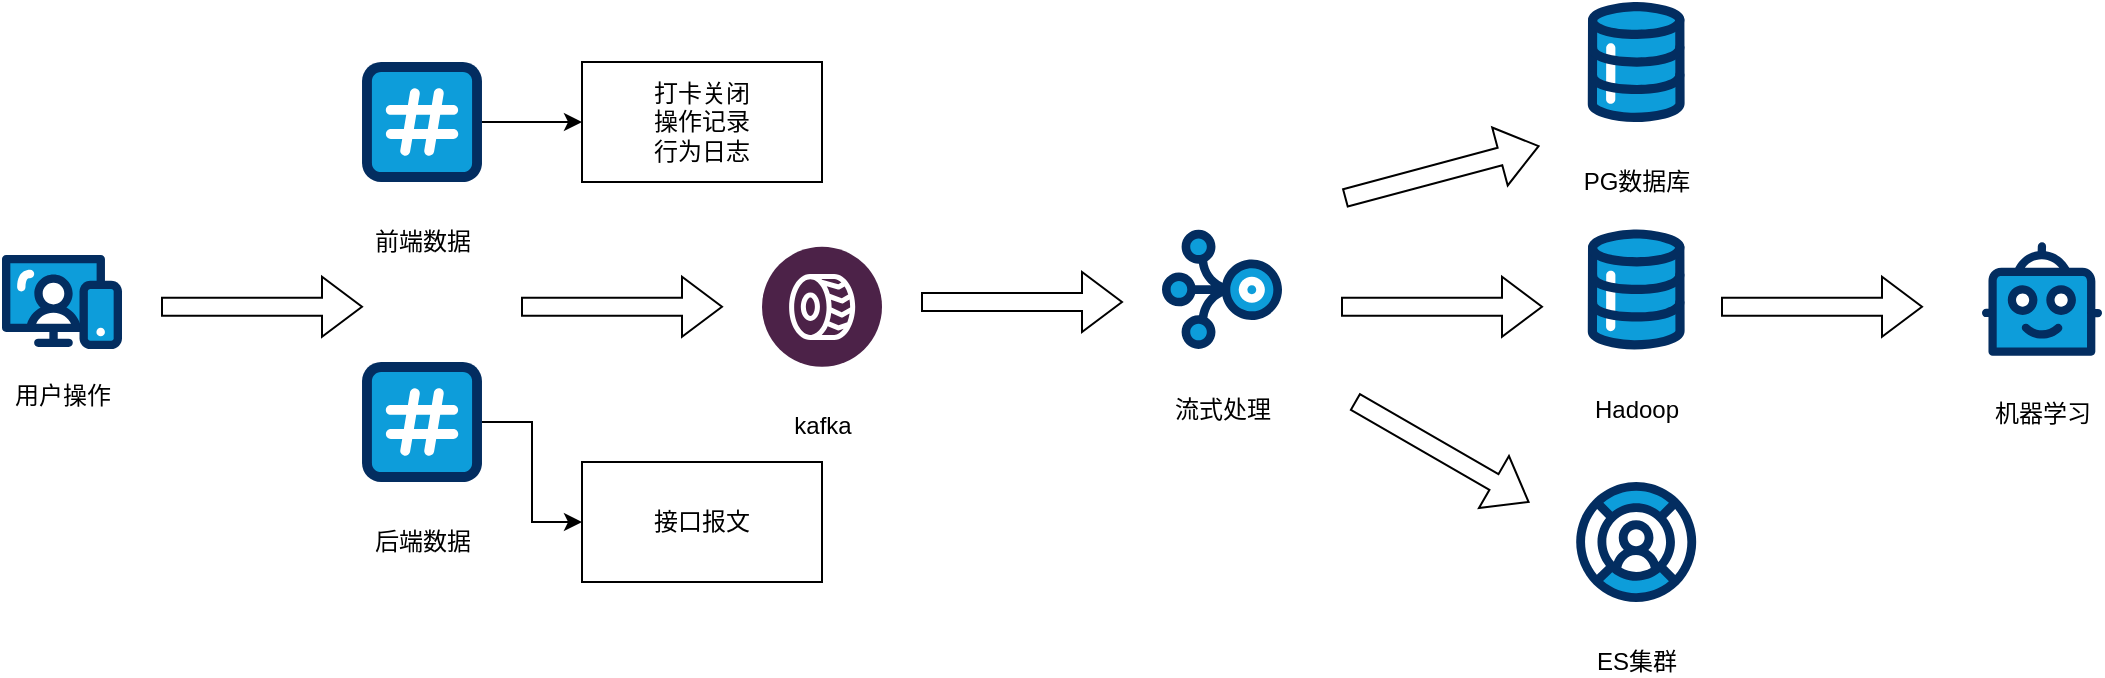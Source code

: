 <mxfile version="24.4.3" type="github">
  <diagram name="Page-1" id="XiEJCUWeXeQEktwUtwR5">
    <mxGraphModel dx="2537" dy="944" grid="1" gridSize="10" guides="1" tooltips="1" connect="1" arrows="1" fold="1" page="1" pageScale="1" pageWidth="850" pageHeight="1100" math="0" shadow="0">
      <root>
        <mxCell id="0" />
        <mxCell id="1" parent="0" />
        <mxCell id="RLeRC0V33BxJo2-axMRS-2" value="用户操作" style="verticalLabelPosition=bottom;aspect=fixed;html=1;shape=mxgraph.salesforce.web;" vertex="1" parent="1">
          <mxGeometry x="-260" y="686.3" width="60" height="47.4" as="geometry" />
        </mxCell>
        <mxCell id="RLeRC0V33BxJo2-axMRS-3" value="PG数据库" style="verticalLabelPosition=bottom;aspect=fixed;html=1;shape=mxgraph.salesforce.data;" vertex="1" parent="1">
          <mxGeometry x="532.8" y="560" width="48.6" height="60" as="geometry" />
        </mxCell>
        <mxCell id="RLeRC0V33BxJo2-axMRS-4" value="机器学习" style="verticalLabelPosition=bottom;aspect=fixed;html=1;shape=mxgraph.salesforce.bots;" vertex="1" parent="1">
          <mxGeometry x="730" y="680" width="60" height="57" as="geometry" />
        </mxCell>
        <mxCell id="RLeRC0V33BxJo2-axMRS-5" value="流式处理" style="verticalLabelPosition=bottom;aspect=fixed;html=1;shape=mxgraph.salesforce.stream;" vertex="1" parent="1">
          <mxGeometry x="320" y="673.7" width="60" height="60" as="geometry" />
        </mxCell>
        <mxCell id="RLeRC0V33BxJo2-axMRS-6" value="Hadoop" style="verticalLabelPosition=bottom;aspect=fixed;html=1;shape=mxgraph.salesforce.data;" vertex="1" parent="1">
          <mxGeometry x="532.8" y="673.7" width="48.6" height="60" as="geometry" />
        </mxCell>
        <mxCell id="RLeRC0V33BxJo2-axMRS-12" value="ES集群" style="verticalLabelPosition=bottom;aspect=fixed;html=1;shape=mxgraph.salesforce.segments;" vertex="1" parent="1">
          <mxGeometry x="527.1" y="800" width="60" height="60" as="geometry" />
        </mxCell>
        <mxCell id="RLeRC0V33BxJo2-axMRS-13" value="" style="shape=singleArrow;whiteSpace=wrap;html=1;rotation=-15;" vertex="1" parent="1">
          <mxGeometry x="410" y="630" width="100" height="30" as="geometry" />
        </mxCell>
        <mxCell id="RLeRC0V33BxJo2-axMRS-14" value="" style="shape=singleArrow;whiteSpace=wrap;html=1;" vertex="1" parent="1">
          <mxGeometry x="410" y="697.4" width="100" height="30" as="geometry" />
        </mxCell>
        <mxCell id="RLeRC0V33BxJo2-axMRS-15" value="" style="shape=singleArrow;whiteSpace=wrap;html=1;rotation=30;" vertex="1" parent="1">
          <mxGeometry x="410" y="770" width="100" height="30" as="geometry" />
        </mxCell>
        <mxCell id="RLeRC0V33BxJo2-axMRS-16" value="" style="shape=singleArrow;whiteSpace=wrap;html=1;" vertex="1" parent="1">
          <mxGeometry x="600" y="697.4" width="100" height="30" as="geometry" />
        </mxCell>
        <mxCell id="RLeRC0V33BxJo2-axMRS-18" value="" style="shape=singleArrow;whiteSpace=wrap;html=1;" vertex="1" parent="1">
          <mxGeometry x="-180" y="697.4" width="100" height="30" as="geometry" />
        </mxCell>
        <mxCell id="RLeRC0V33BxJo2-axMRS-25" value="" style="edgeStyle=orthogonalEdgeStyle;rounded=0;orthogonalLoop=1;jettySize=auto;html=1;" edge="1" parent="1" source="RLeRC0V33BxJo2-axMRS-19" target="RLeRC0V33BxJo2-axMRS-24">
          <mxGeometry relative="1" as="geometry" />
        </mxCell>
        <mxCell id="RLeRC0V33BxJo2-axMRS-19" value="前端数据" style="verticalLabelPosition=bottom;aspect=fixed;html=1;shape=mxgraph.salesforce.channels;" vertex="1" parent="1">
          <mxGeometry x="-80" y="590" width="60" height="60" as="geometry" />
        </mxCell>
        <mxCell id="RLeRC0V33BxJo2-axMRS-27" value="" style="edgeStyle=orthogonalEdgeStyle;rounded=0;orthogonalLoop=1;jettySize=auto;html=1;" edge="1" parent="1" source="RLeRC0V33BxJo2-axMRS-20" target="RLeRC0V33BxJo2-axMRS-26">
          <mxGeometry relative="1" as="geometry" />
        </mxCell>
        <mxCell id="RLeRC0V33BxJo2-axMRS-20" value="后端数据" style="verticalLabelPosition=bottom;aspect=fixed;html=1;shape=mxgraph.salesforce.channels;" vertex="1" parent="1">
          <mxGeometry x="-80" y="740" width="60" height="60" as="geometry" />
        </mxCell>
        <mxCell id="RLeRC0V33BxJo2-axMRS-21" value="kafka" style="verticalLabelPosition=bottom;aspect=fixed;html=1;shape=mxgraph.salesforce.automotive2;" vertex="1" parent="1">
          <mxGeometry x="120" y="682.4" width="60" height="60" as="geometry" />
        </mxCell>
        <mxCell id="RLeRC0V33BxJo2-axMRS-22" value="" style="shape=singleArrow;whiteSpace=wrap;html=1;" vertex="1" parent="1">
          <mxGeometry x="200" y="695.0" width="100" height="30" as="geometry" />
        </mxCell>
        <mxCell id="RLeRC0V33BxJo2-axMRS-23" value="" style="shape=singleArrow;whiteSpace=wrap;html=1;" vertex="1" parent="1">
          <mxGeometry y="697.4" width="100" height="30" as="geometry" />
        </mxCell>
        <mxCell id="RLeRC0V33BxJo2-axMRS-24" value="打卡关闭&lt;div&gt;操作记录&lt;/div&gt;&lt;div&gt;行为日志&lt;/div&gt;" style="whiteSpace=wrap;html=1;" vertex="1" parent="1">
          <mxGeometry x="30" y="590" width="120" height="60" as="geometry" />
        </mxCell>
        <mxCell id="RLeRC0V33BxJo2-axMRS-26" value="接口报文" style="whiteSpace=wrap;html=1;" vertex="1" parent="1">
          <mxGeometry x="30" y="790" width="120" height="60" as="geometry" />
        </mxCell>
      </root>
    </mxGraphModel>
  </diagram>
</mxfile>
